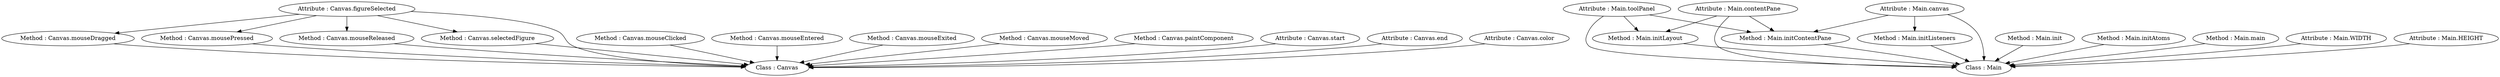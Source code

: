 digraph G { 
"Attribute : Canvas.figureSelected" -> "Method : Canvas.mouseDragged"
"Attribute : Canvas.figureSelected" -> "Method : Canvas.mousePressed"
"Attribute : Canvas.figureSelected" -> "Method : Canvas.mouseReleased"
"Attribute : Canvas.figureSelected" -> "Method : Canvas.selectedFigure"
"Method : Canvas.mouseClicked" -> "Class : Canvas"
"Method : Canvas.mouseDragged" -> "Class : Canvas"
"Method : Canvas.mouseEntered" -> "Class : Canvas"
"Method : Canvas.mouseExited" -> "Class : Canvas"
"Method : Canvas.mouseMoved" -> "Class : Canvas"
"Method : Canvas.mousePressed" -> "Class : Canvas"
"Method : Canvas.mouseReleased" -> "Class : Canvas"
"Method : Canvas.paintComponent" -> "Class : Canvas"
"Method : Canvas.selectedFigure" -> "Class : Canvas"
"Attribute : Canvas.start" -> "Class : Canvas"
"Attribute : Canvas.end" -> "Class : Canvas"
"Attribute : Canvas.figureSelected" -> "Class : Canvas"
"Attribute : Canvas.color" -> "Class : Canvas"
"Attribute : Main.toolPanel" -> "Method : Main.initContentPane"
"Attribute : Main.contentPane" -> "Method : Main.initContentPane"
"Attribute : Main.canvas" -> "Method : Main.initContentPane"
"Attribute : Main.contentPane" -> "Method : Main.initLayout"
"Attribute : Main.toolPanel" -> "Method : Main.initLayout"
"Attribute : Main.canvas" -> "Method : Main.initListeners"
"Method : Main.init" -> "Class : Main"
"Method : Main.initAtoms" -> "Class : Main"
"Method : Main.initContentPane" -> "Class : Main"
"Method : Main.initLayout" -> "Class : Main"
"Method : Main.initListeners" -> "Class : Main"
"Method : Main.main" -> "Class : Main"
"Attribute : Main.WIDTH" -> "Class : Main"
"Attribute : Main.HEIGHT" -> "Class : Main"
"Attribute : Main.toolPanel" -> "Class : Main"
"Attribute : Main.canvas" -> "Class : Main"
"Attribute : Main.contentPane" -> "Class : Main"
}